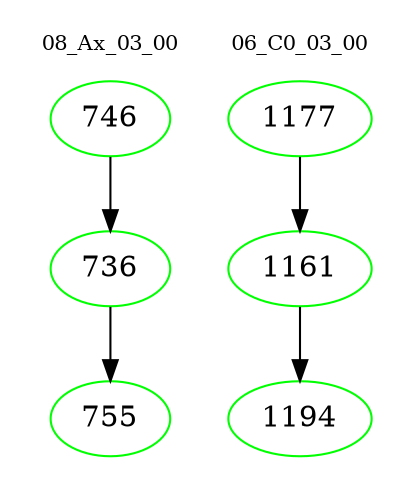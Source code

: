 digraph{
subgraph cluster_0 {
color = white
label = "08_Ax_03_00";
fontsize=10;
T0_746 [label="746", color="green"]
T0_746 -> T0_736 [color="black"]
T0_736 [label="736", color="green"]
T0_736 -> T0_755 [color="black"]
T0_755 [label="755", color="green"]
}
subgraph cluster_1 {
color = white
label = "06_C0_03_00";
fontsize=10;
T1_1177 [label="1177", color="green"]
T1_1177 -> T1_1161 [color="black"]
T1_1161 [label="1161", color="green"]
T1_1161 -> T1_1194 [color="black"]
T1_1194 [label="1194", color="green"]
}
}
